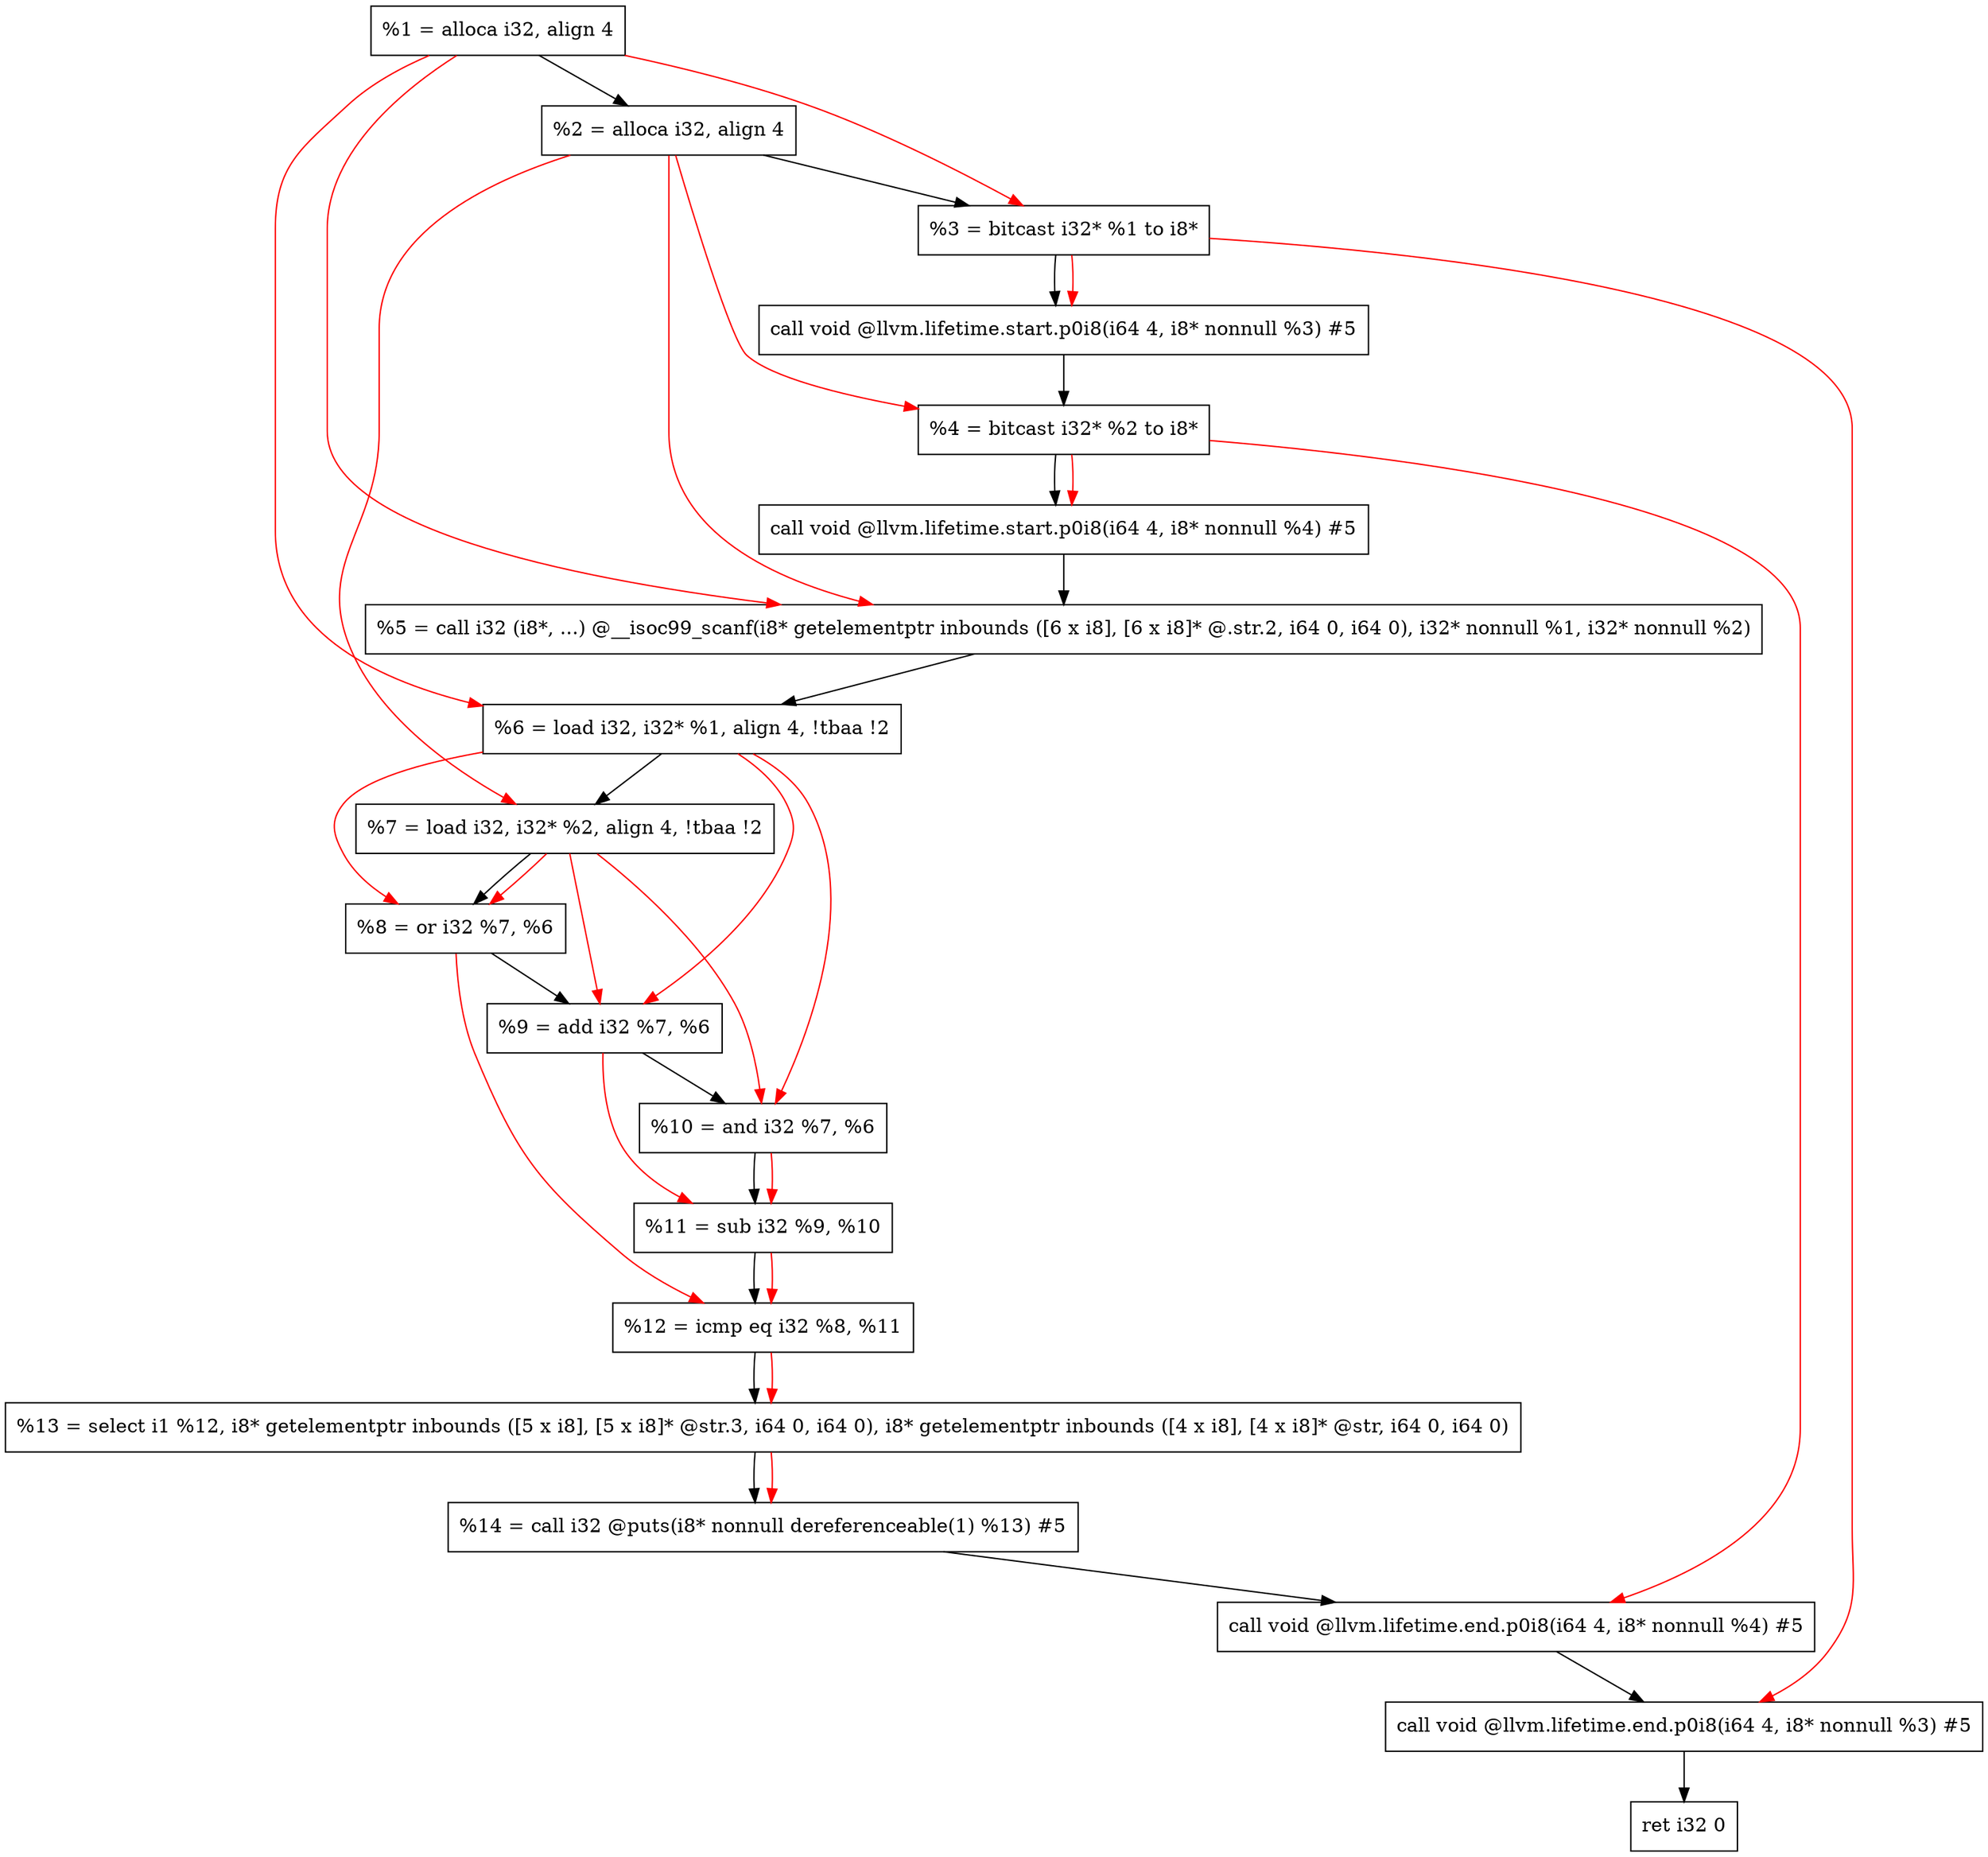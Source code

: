 digraph "DFG for'main' function" {
	Node0x54f058[shape=record, label="  %1 = alloca i32, align 4"];
	Node0x54f108[shape=record, label="  %2 = alloca i32, align 4"];
	Node0x54f198[shape=record, label="  %3 = bitcast i32* %1 to i8*"];
	Node0x54f5f8[shape=record, label="  call void @llvm.lifetime.start.p0i8(i64 4, i8* nonnull %3) #5"];
	Node0x54f6d8[shape=record, label="  %4 = bitcast i32* %2 to i8*"];
	Node0x54f7f8[shape=record, label="  call void @llvm.lifetime.start.p0i8(i64 4, i8* nonnull %4) #5"];
	Node0x54fa30[shape=record, label="  %5 = call i32 (i8*, ...) @__isoc99_scanf(i8* getelementptr inbounds ([6 x i8], [6 x i8]* @.str.2, i64 0, i64 0), i32* nonnull %1, i32* nonnull %2)"];
	Node0x54fae8[shape=record, label="  %6 = load i32, i32* %1, align 4, !tbaa !2"];
	Node0x550a58[shape=record, label="  %7 = load i32, i32* %2, align 4, !tbaa !2"];
	Node0x5510e0[shape=record, label="  %8 = or i32 %7, %6"];
	Node0x551150[shape=record, label="  %9 = add i32 %7, %6"];
	Node0x5511c0[shape=record, label="  %10 = and i32 %7, %6"];
	Node0x551230[shape=record, label="  %11 = sub i32 %9, %10"];
	Node0x5512a0[shape=record, label="  %12 = icmp eq i32 %8, %11"];
	Node0x551328[shape=record, label="  %13 = select i1 %12, i8* getelementptr inbounds ([5 x i8], [5 x i8]* @str.3, i64 0, i64 0), i8* getelementptr inbounds ([4 x i8], [4 x i8]* @str, i64 0, i64 0)"];
	Node0x5513c0[shape=record, label="  %14 = call i32 @puts(i8* nonnull dereferenceable(1) %13) #5"];
	Node0x551618[shape=record, label="  call void @llvm.lifetime.end.p0i8(i64 4, i8* nonnull %4) #5"];
	Node0x551778[shape=record, label="  call void @llvm.lifetime.end.p0i8(i64 4, i8* nonnull %3) #5"];
	Node0x551838[shape=record, label="  ret i32 0"];
	Node0x54f058 -> Node0x54f108;
	Node0x54f108 -> Node0x54f198;
	Node0x54f198 -> Node0x54f5f8;
	Node0x54f5f8 -> Node0x54f6d8;
	Node0x54f6d8 -> Node0x54f7f8;
	Node0x54f7f8 -> Node0x54fa30;
	Node0x54fa30 -> Node0x54fae8;
	Node0x54fae8 -> Node0x550a58;
	Node0x550a58 -> Node0x5510e0;
	Node0x5510e0 -> Node0x551150;
	Node0x551150 -> Node0x5511c0;
	Node0x5511c0 -> Node0x551230;
	Node0x551230 -> Node0x5512a0;
	Node0x5512a0 -> Node0x551328;
	Node0x551328 -> Node0x5513c0;
	Node0x5513c0 -> Node0x551618;
	Node0x551618 -> Node0x551778;
	Node0x551778 -> Node0x551838;
edge [color=red]
	Node0x54f058 -> Node0x54f198;
	Node0x54f198 -> Node0x54f5f8;
	Node0x54f108 -> Node0x54f6d8;
	Node0x54f6d8 -> Node0x54f7f8;
	Node0x54f058 -> Node0x54fa30;
	Node0x54f108 -> Node0x54fa30;
	Node0x54f058 -> Node0x54fae8;
	Node0x54f108 -> Node0x550a58;
	Node0x550a58 -> Node0x5510e0;
	Node0x54fae8 -> Node0x5510e0;
	Node0x550a58 -> Node0x551150;
	Node0x54fae8 -> Node0x551150;
	Node0x550a58 -> Node0x5511c0;
	Node0x54fae8 -> Node0x5511c0;
	Node0x551150 -> Node0x551230;
	Node0x5511c0 -> Node0x551230;
	Node0x5510e0 -> Node0x5512a0;
	Node0x551230 -> Node0x5512a0;
	Node0x5512a0 -> Node0x551328;
	Node0x551328 -> Node0x5513c0;
	Node0x54f6d8 -> Node0x551618;
	Node0x54f198 -> Node0x551778;
}
